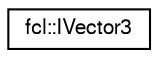 digraph "Graphical Class Hierarchy"
{
  edge [fontname="FreeSans",fontsize="10",labelfontname="FreeSans",labelfontsize="10"];
  node [fontname="FreeSans",fontsize="10",shape=record];
  rankdir="LR";
  Node1 [label="fcl::IVector3",height=0.2,width=0.4,color="black", fillcolor="white", style="filled",URL="$a00081.html"];
}
